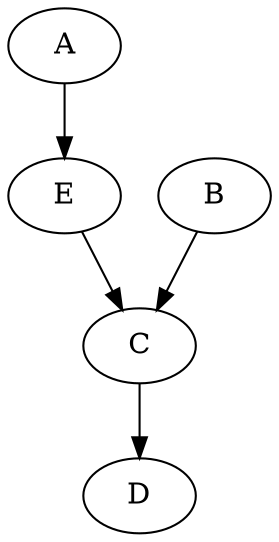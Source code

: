 Digraph g {
	A [opcode="input"]
	B [opcode="input"]
	C [opcode="add"]
	D [opcode="output"]
	E [opcode="add"]
	A->E [port=0]
	E->C [port=0]
	B->C [port=1]
	C->D [port=0]
}
